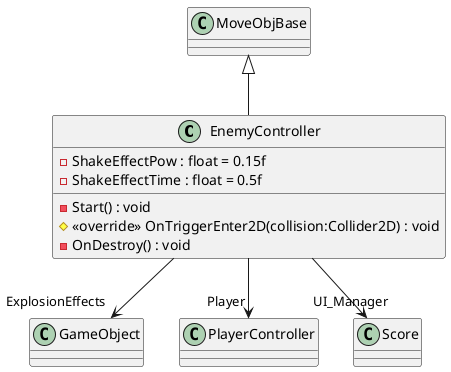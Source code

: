 @startuml
class EnemyController {
    - ShakeEffectPow : float = 0.15f
    - ShakeEffectTime : float = 0.5f
    - Start() : void
    # <<override>> OnTriggerEnter2D(collision:Collider2D) : void
    - OnDestroy() : void
}
MoveObjBase <|-- EnemyController
EnemyController --> "ExplosionEffects" GameObject
EnemyController --> "Player" PlayerController
EnemyController --> "UI_Manager" Score
@enduml
